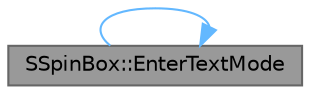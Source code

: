 digraph "SSpinBox::EnterTextMode"
{
 // INTERACTIVE_SVG=YES
 // LATEX_PDF_SIZE
  bgcolor="transparent";
  edge [fontname=Helvetica,fontsize=10,labelfontname=Helvetica,labelfontsize=10];
  node [fontname=Helvetica,fontsize=10,shape=box,height=0.2,width=0.4];
  rankdir="LR";
  Node1 [id="Node000001",label="SSpinBox::EnterTextMode",height=0.2,width=0.4,color="gray40", fillcolor="grey60", style="filled", fontcolor="black",tooltip="Make the spinbox switch to keyboard-based input mode."];
  Node1 -> Node1 [id="edge1_Node000001_Node000001",color="steelblue1",style="solid",tooltip=" "];
}
